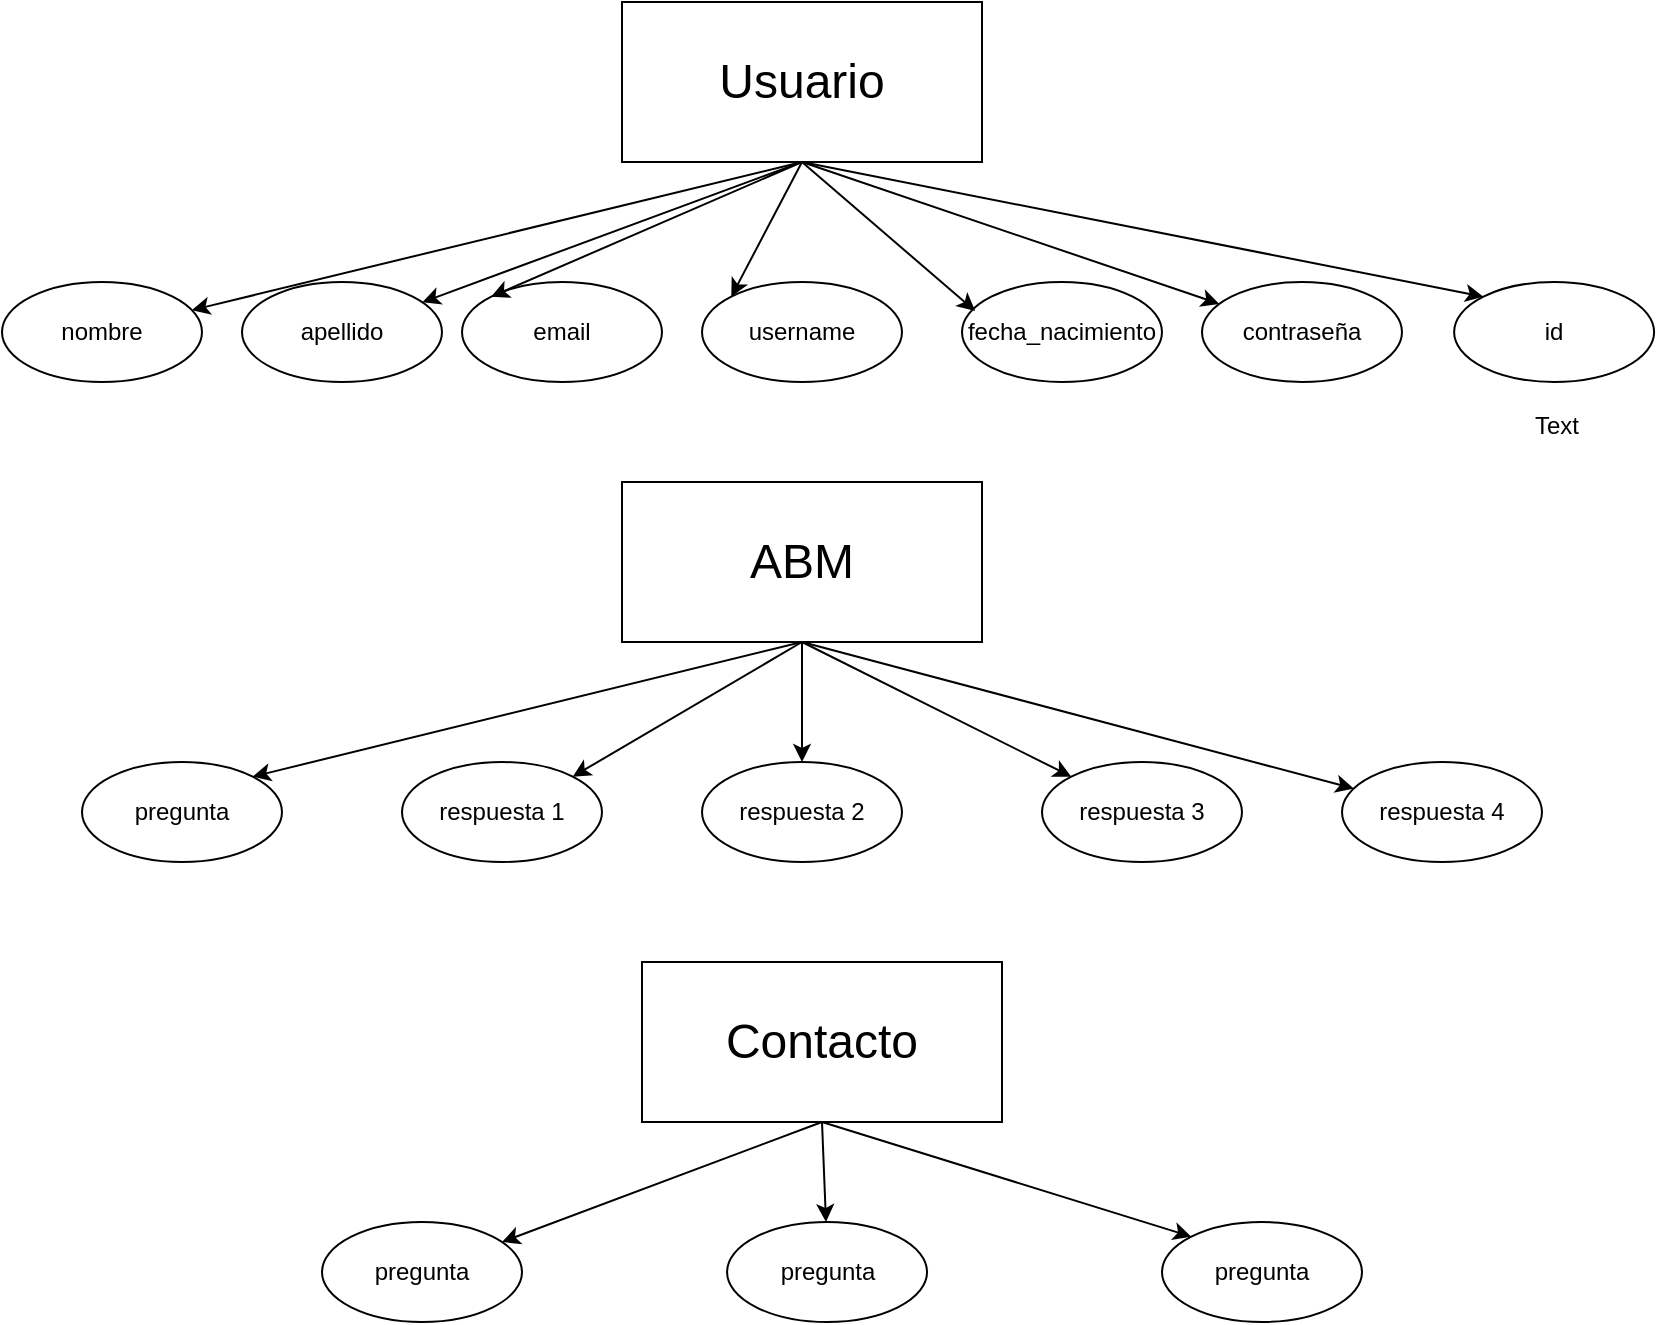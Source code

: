 <mxfile version="12.6.2" type="device"><diagram id="dGGk8pj7VFFq0ClFSNJL" name="Page-1"><mxGraphModel dx="1730" dy="913" grid="1" gridSize="10" guides="1" tooltips="1" connect="1" arrows="1" fold="1" page="1" pageScale="1" pageWidth="827" pageHeight="1169" math="0" shadow="0"><root><mxCell id="0"/><mxCell id="1" parent="0"/><mxCell id="DrF_GzieS_1JHdySNEHU-1" value="&lt;font style=&quot;font-size: 24px&quot;&gt;Usuario&lt;/font&gt;" style="rounded=0;whiteSpace=wrap;html=1;" vertex="1" parent="1"><mxGeometry x="310" y="10" width="180" height="80" as="geometry"/></mxCell><mxCell id="DrF_GzieS_1JHdySNEHU-2" value="nombre" style="ellipse;whiteSpace=wrap;html=1;" vertex="1" parent="1"><mxGeometry y="150" width="100" height="50" as="geometry"/></mxCell><mxCell id="DrF_GzieS_1JHdySNEHU-3" value="apellido" style="ellipse;whiteSpace=wrap;html=1;" vertex="1" parent="1"><mxGeometry x="120" y="150" width="100" height="50" as="geometry"/></mxCell><mxCell id="DrF_GzieS_1JHdySNEHU-4" value="username" style="ellipse;whiteSpace=wrap;html=1;" vertex="1" parent="1"><mxGeometry x="350" y="150" width="100" height="50" as="geometry"/></mxCell><mxCell id="DrF_GzieS_1JHdySNEHU-5" value="fecha_nacimiento" style="ellipse;whiteSpace=wrap;html=1;" vertex="1" parent="1"><mxGeometry x="480" y="150" width="100" height="50" as="geometry"/></mxCell><mxCell id="DrF_GzieS_1JHdySNEHU-6" value="contraseña" style="ellipse;whiteSpace=wrap;html=1;" vertex="1" parent="1"><mxGeometry x="600" y="150" width="100" height="50" as="geometry"/></mxCell><mxCell id="DrF_GzieS_1JHdySNEHU-7" value="email" style="ellipse;whiteSpace=wrap;html=1;" vertex="1" parent="1"><mxGeometry x="230" y="150" width="100" height="50" as="geometry"/></mxCell><mxCell id="DrF_GzieS_1JHdySNEHU-9" value="" style="endArrow=classic;html=1;exitX=0.5;exitY=1;exitDx=0;exitDy=0;" edge="1" parent="1" source="DrF_GzieS_1JHdySNEHU-1" target="DrF_GzieS_1JHdySNEHU-2"><mxGeometry width="50" height="50" relative="1" as="geometry"><mxPoint x="10" y="270" as="sourcePoint"/><mxPoint x="60" y="220" as="targetPoint"/></mxGeometry></mxCell><mxCell id="DrF_GzieS_1JHdySNEHU-10" value="" style="endArrow=classic;html=1;exitX=0.5;exitY=1;exitDx=0;exitDy=0;" edge="1" parent="1" source="DrF_GzieS_1JHdySNEHU-1" target="DrF_GzieS_1JHdySNEHU-3"><mxGeometry width="50" height="50" relative="1" as="geometry"><mxPoint x="10" y="270" as="sourcePoint"/><mxPoint x="60" y="220" as="targetPoint"/></mxGeometry></mxCell><mxCell id="DrF_GzieS_1JHdySNEHU-12" value="" style="endArrow=classic;html=1;entryX=0;entryY=0;entryDx=0;entryDy=0;" edge="1" parent="1" target="DrF_GzieS_1JHdySNEHU-7"><mxGeometry width="50" height="50" relative="1" as="geometry"><mxPoint x="400" y="90" as="sourcePoint"/><mxPoint x="60" y="220" as="targetPoint"/></mxGeometry></mxCell><mxCell id="DrF_GzieS_1JHdySNEHU-13" value="" style="endArrow=classic;html=1;exitX=0.5;exitY=1;exitDx=0;exitDy=0;entryX=0;entryY=0;entryDx=0;entryDy=0;" edge="1" parent="1" source="DrF_GzieS_1JHdySNEHU-1" target="DrF_GzieS_1JHdySNEHU-4"><mxGeometry width="50" height="50" relative="1" as="geometry"><mxPoint x="10" y="270" as="sourcePoint"/><mxPoint x="60" y="220" as="targetPoint"/></mxGeometry></mxCell><mxCell id="DrF_GzieS_1JHdySNEHU-14" value="" style="endArrow=classic;html=1;exitX=0.5;exitY=1;exitDx=0;exitDy=0;entryX=0.066;entryY=0.291;entryDx=0;entryDy=0;entryPerimeter=0;" edge="1" parent="1" source="DrF_GzieS_1JHdySNEHU-1" target="DrF_GzieS_1JHdySNEHU-5"><mxGeometry width="50" height="50" relative="1" as="geometry"><mxPoint x="10" y="270" as="sourcePoint"/><mxPoint x="60" y="220" as="targetPoint"/></mxGeometry></mxCell><mxCell id="DrF_GzieS_1JHdySNEHU-15" value="" style="endArrow=classic;html=1;" edge="1" parent="1" target="DrF_GzieS_1JHdySNEHU-6"><mxGeometry width="50" height="50" relative="1" as="geometry"><mxPoint x="400" y="90" as="sourcePoint"/><mxPoint x="60" y="220" as="targetPoint"/></mxGeometry></mxCell><mxCell id="DrF_GzieS_1JHdySNEHU-16" value="&lt;font style=&quot;font-size: 24px&quot;&gt;ABM&lt;/font&gt;" style="rounded=0;whiteSpace=wrap;html=1;" vertex="1" parent="1"><mxGeometry x="310" y="250" width="180" height="80" as="geometry"/></mxCell><mxCell id="DrF_GzieS_1JHdySNEHU-18" value="respuesta 4" style="ellipse;whiteSpace=wrap;html=1;" vertex="1" parent="1"><mxGeometry x="670" y="390" width="100" height="50" as="geometry"/></mxCell><mxCell id="DrF_GzieS_1JHdySNEHU-19" value="respuesta 3" style="ellipse;whiteSpace=wrap;html=1;" vertex="1" parent="1"><mxGeometry x="520" y="390" width="100" height="50" as="geometry"/></mxCell><mxCell id="DrF_GzieS_1JHdySNEHU-20" value="respuesta 2" style="ellipse;whiteSpace=wrap;html=1;" vertex="1" parent="1"><mxGeometry x="350" y="390" width="100" height="50" as="geometry"/></mxCell><mxCell id="DrF_GzieS_1JHdySNEHU-21" value="respuesta 1" style="ellipse;whiteSpace=wrap;html=1;" vertex="1" parent="1"><mxGeometry x="200" y="390" width="100" height="50" as="geometry"/></mxCell><mxCell id="DrF_GzieS_1JHdySNEHU-22" value="pregunta" style="ellipse;whiteSpace=wrap;html=1;" vertex="1" parent="1"><mxGeometry x="40" y="390" width="100" height="50" as="geometry"/></mxCell><mxCell id="DrF_GzieS_1JHdySNEHU-23" value="id" style="ellipse;whiteSpace=wrap;html=1;" vertex="1" parent="1"><mxGeometry x="726.06" y="150" width="100" height="50" as="geometry"/></mxCell><mxCell id="DrF_GzieS_1JHdySNEHU-24" value="Text" style="text;html=1;align=center;verticalAlign=middle;resizable=0;points=[];autosize=1;" vertex="1" parent="1"><mxGeometry x="757" y="212" width="40" height="20" as="geometry"/></mxCell><mxCell id="DrF_GzieS_1JHdySNEHU-25" value="" style="endArrow=classic;html=1;exitX=0.5;exitY=1;exitDx=0;exitDy=0;entryX=0;entryY=0;entryDx=0;entryDy=0;" edge="1" parent="1" source="DrF_GzieS_1JHdySNEHU-1" target="DrF_GzieS_1JHdySNEHU-23"><mxGeometry width="50" height="50" relative="1" as="geometry"><mxPoint x="10" y="510" as="sourcePoint"/><mxPoint x="60" y="460" as="targetPoint"/></mxGeometry></mxCell><mxCell id="DrF_GzieS_1JHdySNEHU-26" value="" style="endArrow=classic;html=1;exitX=0.5;exitY=1;exitDx=0;exitDy=0;" edge="1" parent="1" source="DrF_GzieS_1JHdySNEHU-16" target="DrF_GzieS_1JHdySNEHU-18"><mxGeometry width="50" height="50" relative="1" as="geometry"><mxPoint x="10" y="510" as="sourcePoint"/><mxPoint x="60" y="460" as="targetPoint"/></mxGeometry></mxCell><mxCell id="DrF_GzieS_1JHdySNEHU-27" value="" style="endArrow=classic;html=1;exitX=0.5;exitY=1;exitDx=0;exitDy=0;" edge="1" parent="1" source="DrF_GzieS_1JHdySNEHU-16" target="DrF_GzieS_1JHdySNEHU-19"><mxGeometry width="50" height="50" relative="1" as="geometry"><mxPoint x="10" y="590" as="sourcePoint"/><mxPoint x="60" y="540" as="targetPoint"/></mxGeometry></mxCell><mxCell id="DrF_GzieS_1JHdySNEHU-28" value="" style="endArrow=classic;html=1;entryX=0.5;entryY=0;entryDx=0;entryDy=0;" edge="1" parent="1" target="DrF_GzieS_1JHdySNEHU-20"><mxGeometry width="50" height="50" relative="1" as="geometry"><mxPoint x="400" y="330" as="sourcePoint"/><mxPoint x="60" y="620" as="targetPoint"/></mxGeometry></mxCell><mxCell id="DrF_GzieS_1JHdySNEHU-29" value="" style="endArrow=classic;html=1;exitX=0.5;exitY=1;exitDx=0;exitDy=0;entryX=1;entryY=0;entryDx=0;entryDy=0;" edge="1" parent="1" source="DrF_GzieS_1JHdySNEHU-16" target="DrF_GzieS_1JHdySNEHU-21"><mxGeometry width="50" height="50" relative="1" as="geometry"><mxPoint x="10" y="750" as="sourcePoint"/><mxPoint x="60" y="700" as="targetPoint"/></mxGeometry></mxCell><mxCell id="DrF_GzieS_1JHdySNEHU-30" value="" style="endArrow=classic;html=1;exitX=0.5;exitY=1;exitDx=0;exitDy=0;entryX=1;entryY=0;entryDx=0;entryDy=0;" edge="1" parent="1" source="DrF_GzieS_1JHdySNEHU-16" target="DrF_GzieS_1JHdySNEHU-22"><mxGeometry width="50" height="50" relative="1" as="geometry"><mxPoint x="10" y="830" as="sourcePoint"/><mxPoint x="60" y="780" as="targetPoint"/></mxGeometry></mxCell><mxCell id="DrF_GzieS_1JHdySNEHU-32" value="&lt;font style=&quot;font-size: 24px&quot;&gt;Contacto&lt;/font&gt;" style="rounded=0;whiteSpace=wrap;html=1;" vertex="1" parent="1"><mxGeometry x="320" y="490" width="180" height="80" as="geometry"/></mxCell><mxCell id="DrF_GzieS_1JHdySNEHU-33" value="pregunta" style="ellipse;whiteSpace=wrap;html=1;" vertex="1" parent="1"><mxGeometry x="160" y="620" width="100" height="50" as="geometry"/></mxCell><mxCell id="DrF_GzieS_1JHdySNEHU-34" value="pregunta" style="ellipse;whiteSpace=wrap;html=1;" vertex="1" parent="1"><mxGeometry x="362.53" y="620" width="100" height="50" as="geometry"/></mxCell><mxCell id="DrF_GzieS_1JHdySNEHU-35" value="pregunta" style="ellipse;whiteSpace=wrap;html=1;" vertex="1" parent="1"><mxGeometry x="580" y="620" width="100" height="50" as="geometry"/></mxCell><mxCell id="DrF_GzieS_1JHdySNEHU-36" value="" style="endArrow=classic;html=1;exitX=0.5;exitY=1;exitDx=0;exitDy=0;" edge="1" parent="1" source="DrF_GzieS_1JHdySNEHU-32" target="DrF_GzieS_1JHdySNEHU-33"><mxGeometry width="50" height="50" relative="1" as="geometry"><mxPoint x="10" y="740" as="sourcePoint"/><mxPoint x="60" y="690" as="targetPoint"/></mxGeometry></mxCell><mxCell id="DrF_GzieS_1JHdySNEHU-37" value="" style="endArrow=classic;html=1;exitX=0.5;exitY=1;exitDx=0;exitDy=0;" edge="1" parent="1" source="DrF_GzieS_1JHdySNEHU-32"><mxGeometry width="50" height="50" relative="1" as="geometry"><mxPoint x="10" y="740" as="sourcePoint"/><mxPoint x="412" y="620" as="targetPoint"/></mxGeometry></mxCell><mxCell id="DrF_GzieS_1JHdySNEHU-38" value="" style="endArrow=classic;html=1;exitX=0.5;exitY=1;exitDx=0;exitDy=0;entryX=0;entryY=0;entryDx=0;entryDy=0;" edge="1" parent="1" source="DrF_GzieS_1JHdySNEHU-32" target="DrF_GzieS_1JHdySNEHU-35"><mxGeometry width="50" height="50" relative="1" as="geometry"><mxPoint x="10" y="740" as="sourcePoint"/><mxPoint x="60" y="690" as="targetPoint"/></mxGeometry></mxCell></root></mxGraphModel></diagram></mxfile>